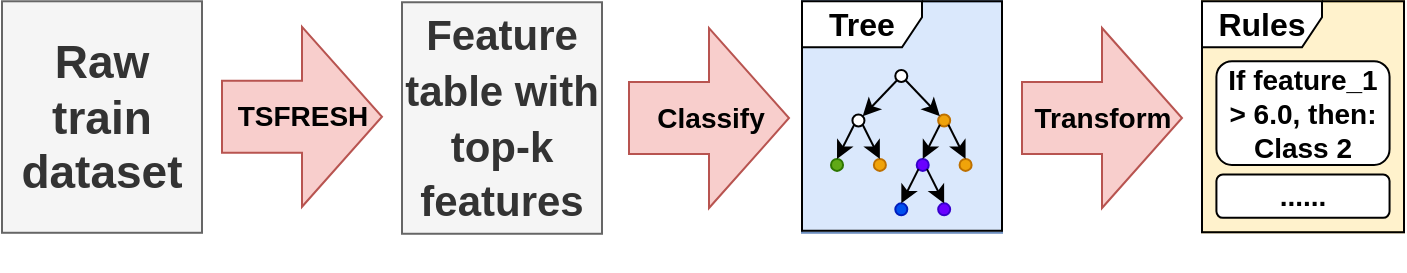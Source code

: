 <mxfile version="24.6.4" type="device">
  <diagram name="第 1 页" id="nJrsoBuCpC7NluPpUsMm">
    <mxGraphModel dx="1434" dy="738" grid="1" gridSize="10" guides="1" tooltips="1" connect="1" arrows="1" fold="1" page="1" pageScale="1" pageWidth="827" pageHeight="1169" math="0" shadow="0">
      <root>
        <mxCell id="0" />
        <mxCell id="1" parent="0" />
        <mxCell id="SC28a0FUbtJLOaRqLKhR-17" value="" style="group;fillColor=#dae8fc;strokeColor=#6c8ebf;movable=1;resizable=1;rotatable=1;deletable=1;editable=1;locked=0;connectable=1;" parent="1" vertex="1" connectable="0">
          <mxGeometry x="460" y="186.64" width="100" height="115.75" as="geometry" />
        </mxCell>
        <mxCell id="SC28a0FUbtJLOaRqLKhR-18" value="&lt;font size=&quot;1&quot; style=&quot;&quot;&gt;&lt;b style=&quot;font-size: 16px;&quot;&gt;Tree&lt;/b&gt;&lt;/font&gt;" style="shape=umlFrame;whiteSpace=wrap;html=1;pointerEvents=0;width=60;height=23;movable=1;resizable=1;rotatable=1;deletable=1;editable=1;locked=0;connectable=1;align=center;" parent="SC28a0FUbtJLOaRqLKhR-17" vertex="1">
          <mxGeometry width="100" height="114.793" as="geometry" />
        </mxCell>
        <mxCell id="SC28a0FUbtJLOaRqLKhR-2" value="Raw&lt;div style=&quot;font-size: 23px;&quot;&gt;&amp;nbsp;train&amp;nbsp;&lt;div style=&quot;font-size: 23px;&quot;&gt;dataset&lt;/div&gt;&lt;/div&gt;" style="rounded=0;whiteSpace=wrap;html=1;fillColor=#f5f5f5;fontColor=#333333;strokeColor=#666666;fontSize=23;fontStyle=1" parent="1" vertex="1">
          <mxGeometry x="60" y="186.64" width="100" height="115.75" as="geometry" />
        </mxCell>
        <mxCell id="SC28a0FUbtJLOaRqLKhR-41" value="" style="group;fillColor=#fff2cc;strokeColor=#d6b656;align=center;" parent="1" vertex="1" connectable="0">
          <mxGeometry x="660" y="186.64" width="101" height="115.5" as="geometry" />
        </mxCell>
        <mxCell id="SC28a0FUbtJLOaRqLKhR-43" value="&lt;b&gt;&lt;font style=&quot;font-size: 14px;&quot;&gt;If feature_1 &amp;gt; 6.0, then: Class 2&lt;/font&gt;&lt;/b&gt;" style="rounded=1;whiteSpace=wrap;html=1;fontSize=9;" parent="SC28a0FUbtJLOaRqLKhR-41" vertex="1">
          <mxGeometry x="7.21" y="30" width="86.57" height="51.81" as="geometry" />
        </mxCell>
        <mxCell id="SC28a0FUbtJLOaRqLKhR-44" value="&lt;font size=&quot;1&quot; style=&quot;&quot;&gt;&lt;b style=&quot;font-size: 16px;&quot;&gt;Rules&lt;/b&gt;&lt;/font&gt;" style="shape=umlFrame;whiteSpace=wrap;html=1;pointerEvents=0;width=60;height=23;align=center;" parent="SC28a0FUbtJLOaRqLKhR-41" vertex="1">
          <mxGeometry width="101" height="115.5" as="geometry" />
        </mxCell>
        <mxCell id="SC28a0FUbtJLOaRqLKhR-45" value="&lt;font style=&quot;font-size: 14px;&quot;&gt;&lt;b&gt;......&lt;/b&gt;&lt;/font&gt;" style="rounded=1;whiteSpace=wrap;html=1;" parent="SC28a0FUbtJLOaRqLKhR-41" vertex="1">
          <mxGeometry x="7.21" y="86.625" width="86.57" height="21.656" as="geometry" />
        </mxCell>
        <mxCell id="w4haLVSN5tzpoW-iEdVo-7" value="&lt;span style=&quot;text-wrap: wrap; font-size: 14px;&quot;&gt;&lt;b style=&quot;font-size: 14px;&quot;&gt;TSFRESH&lt;/b&gt;&lt;/span&gt;" style="html=1;shadow=0;dashed=0;align=center;verticalAlign=middle;shape=mxgraph.arrows2.arrow;dy=0.6;dx=40;notch=0;fillColor=#f8cecc;strokeColor=#b85450;fontSize=14;" parent="1" vertex="1">
          <mxGeometry x="170" y="199.39" width="80" height="90" as="geometry" />
        </mxCell>
        <mxCell id="w4haLVSN5tzpoW-iEdVo-8" value="&lt;span style=&quot;text-wrap: wrap; font-size: 14px;&quot;&gt;&lt;b style=&quot;font-size: 14px;&quot;&gt;Classify&lt;/b&gt;&lt;/span&gt;" style="html=1;shadow=0;dashed=0;align=center;verticalAlign=middle;shape=mxgraph.arrows2.arrow;dy=0.6;dx=40;notch=0;fillColor=#f8cecc;strokeColor=#b85450;fontSize=14;" parent="1" vertex="1">
          <mxGeometry x="373.5" y="200.01" width="80" height="90" as="geometry" />
        </mxCell>
        <mxCell id="w4haLVSN5tzpoW-iEdVo-9" value="&lt;span style=&quot;text-wrap: wrap;&quot;&gt;&lt;b&gt;&lt;font style=&quot;font-size: 14px;&quot;&gt;Transform&lt;/font&gt;&lt;/b&gt;&lt;/span&gt;" style="html=1;shadow=0;dashed=0;align=center;verticalAlign=middle;shape=mxgraph.arrows2.arrow;dy=0.6;dx=40;notch=0;fillColor=#f8cecc;strokeColor=#b85450;" parent="1" vertex="1">
          <mxGeometry x="570" y="200" width="80" height="90" as="geometry" />
        </mxCell>
        <mxCell id="q9e3ULdEx6T9BmxEK4TT-2" value="&lt;font style=&quot;font-size: 21px;&quot;&gt;Feature table with top-k features&lt;/font&gt;" style="rounded=0;whiteSpace=wrap;html=1;fillColor=#f5f5f5;fontColor=#333333;strokeColor=#666666;fontSize=23;fontStyle=1" vertex="1" parent="1">
          <mxGeometry x="260" y="187.13" width="100" height="115.75" as="geometry" />
        </mxCell>
        <mxCell id="SC28a0FUbtJLOaRqLKhR-19" value="" style="group" parent="1" vertex="1" connectable="0">
          <mxGeometry x="474.5" y="221" width="75" height="100" as="geometry" />
        </mxCell>
        <mxCell id="SC28a0FUbtJLOaRqLKhR-20" value="" style="ellipse;whiteSpace=wrap;html=1;aspect=fixed;" parent="SC28a0FUbtJLOaRqLKhR-19" vertex="1">
          <mxGeometry x="32.143" width="6.016" height="6.016" as="geometry" />
        </mxCell>
        <mxCell id="SC28a0FUbtJLOaRqLKhR-21" value="" style="ellipse;whiteSpace=wrap;html=1;aspect=fixed;" parent="SC28a0FUbtJLOaRqLKhR-19" vertex="1">
          <mxGeometry x="10.714" y="22.222" width="6.016" height="6.016" as="geometry" />
        </mxCell>
        <mxCell id="SC28a0FUbtJLOaRqLKhR-22" value="" style="ellipse;whiteSpace=wrap;html=1;aspect=fixed;fillColor=#f0a30a;fontColor=#000000;strokeColor=#BD7000;" parent="SC28a0FUbtJLOaRqLKhR-19" vertex="1">
          <mxGeometry x="53.571" y="22.222" width="6.016" height="6.016" as="geometry" />
        </mxCell>
        <mxCell id="SC28a0FUbtJLOaRqLKhR-23" value="" style="ellipse;whiteSpace=wrap;html=1;aspect=fixed;fillColor=#f0a30a;fontColor=#000000;strokeColor=#BD7000;" parent="SC28a0FUbtJLOaRqLKhR-19" vertex="1">
          <mxGeometry x="21.429" y="44.444" width="6.016" height="6.016" as="geometry" />
        </mxCell>
        <mxCell id="SC28a0FUbtJLOaRqLKhR-24" value="" style="ellipse;whiteSpace=wrap;html=1;aspect=fixed;fillColor=#60a917;fontColor=#ffffff;strokeColor=#2D7600;" parent="SC28a0FUbtJLOaRqLKhR-19" vertex="1">
          <mxGeometry y="44.444" width="6.016" height="6.016" as="geometry" />
        </mxCell>
        <mxCell id="SC28a0FUbtJLOaRqLKhR-25" value="" style="ellipse;whiteSpace=wrap;html=1;aspect=fixed;fillColor=#6a00ff;fontColor=#ffffff;strokeColor=#3700CC;" parent="SC28a0FUbtJLOaRqLKhR-19" vertex="1">
          <mxGeometry x="42.857" y="44.444" width="6.016" height="6.016" as="geometry" />
        </mxCell>
        <mxCell id="SC28a0FUbtJLOaRqLKhR-26" value="" style="ellipse;whiteSpace=wrap;html=1;aspect=fixed;fillColor=#0050ef;fontColor=#ffffff;strokeColor=#001DBC;" parent="SC28a0FUbtJLOaRqLKhR-19" vertex="1">
          <mxGeometry x="32.143" y="66.667" width="6.016" height="6.016" as="geometry" />
        </mxCell>
        <mxCell id="SC28a0FUbtJLOaRqLKhR-27" value="" style="ellipse;whiteSpace=wrap;html=1;aspect=fixed;fillColor=#6a00ff;fontColor=#ffffff;strokeColor=#3700CC;" parent="SC28a0FUbtJLOaRqLKhR-19" vertex="1">
          <mxGeometry x="53.571" y="66.667" width="6.016" height="6.016" as="geometry" />
        </mxCell>
        <mxCell id="SC28a0FUbtJLOaRqLKhR-28" value="" style="endArrow=classic;html=1;rounded=0;exitX=0;exitY=1;exitDx=0;exitDy=0;entryX=1;entryY=0;entryDx=0;entryDy=0;" parent="SC28a0FUbtJLOaRqLKhR-19" source="SC28a0FUbtJLOaRqLKhR-20" target="SC28a0FUbtJLOaRqLKhR-21" edge="1">
          <mxGeometry width="50" height="50" relative="1" as="geometry">
            <mxPoint x="60.714" y="37.037" as="sourcePoint" />
            <mxPoint x="117.857" y="148.148" as="targetPoint" />
          </mxGeometry>
        </mxCell>
        <mxCell id="SC28a0FUbtJLOaRqLKhR-29" value="" style="endArrow=classic;html=1;rounded=0;entryX=0;entryY=0;entryDx=0;entryDy=0;exitX=1;exitY=1;exitDx=0;exitDy=0;" parent="SC28a0FUbtJLOaRqLKhR-19" source="SC28a0FUbtJLOaRqLKhR-20" target="SC28a0FUbtJLOaRqLKhR-22" edge="1">
          <mxGeometry width="50" height="50" relative="1" as="geometry">
            <mxPoint x="37.5" y="10.185" as="sourcePoint" />
            <mxPoint x="27.143" y="31.111" as="targetPoint" />
          </mxGeometry>
        </mxCell>
        <mxCell id="SC28a0FUbtJLOaRqLKhR-30" value="" style="endArrow=classic;html=1;rounded=0;entryX=0.5;entryY=0;entryDx=0;entryDy=0;exitX=0;exitY=1;exitDx=0;exitDy=0;" parent="SC28a0FUbtJLOaRqLKhR-19" source="SC28a0FUbtJLOaRqLKhR-22" target="SC28a0FUbtJLOaRqLKhR-25" edge="1">
          <mxGeometry width="50" height="50" relative="1" as="geometry">
            <mxPoint x="49.286" y="31.852" as="sourcePoint" />
            <mxPoint x="62.857" y="45.926" as="targetPoint" />
          </mxGeometry>
        </mxCell>
        <mxCell id="SC28a0FUbtJLOaRqLKhR-31" value="" style="endArrow=classic;html=1;rounded=0;entryX=0.5;entryY=0;entryDx=0;entryDy=0;exitX=1;exitY=1;exitDx=0;exitDy=0;" parent="SC28a0FUbtJLOaRqLKhR-19" source="SC28a0FUbtJLOaRqLKhR-21" target="SC28a0FUbtJLOaRqLKhR-23" edge="1">
          <mxGeometry width="50" height="50" relative="1" as="geometry">
            <mxPoint x="55.714" y="24.444" as="sourcePoint" />
            <mxPoint x="69.286" y="38.519" as="targetPoint" />
          </mxGeometry>
        </mxCell>
        <mxCell id="SC28a0FUbtJLOaRqLKhR-32" value="" style="endArrow=classic;html=1;rounded=0;entryX=0.5;entryY=0;entryDx=0;entryDy=0;exitX=0;exitY=1;exitDx=0;exitDy=0;" parent="SC28a0FUbtJLOaRqLKhR-19" source="SC28a0FUbtJLOaRqLKhR-21" target="SC28a0FUbtJLOaRqLKhR-24" edge="1">
          <mxGeometry width="50" height="50" relative="1" as="geometry">
            <mxPoint x="27.143" y="39.259" as="sourcePoint" />
            <mxPoint x="34.286" y="51.852" as="targetPoint" />
          </mxGeometry>
        </mxCell>
        <mxCell id="SC28a0FUbtJLOaRqLKhR-33" value="" style="endArrow=classic;html=1;rounded=0;entryX=0.5;entryY=0;entryDx=0;entryDy=0;exitX=0;exitY=1;exitDx=0;exitDy=0;" parent="SC28a0FUbtJLOaRqLKhR-19" source="SC28a0FUbtJLOaRqLKhR-25" target="SC28a0FUbtJLOaRqLKhR-26" edge="1">
          <mxGeometry width="50" height="50" relative="1" as="geometry">
            <mxPoint x="27.143" y="39.259" as="sourcePoint" />
            <mxPoint x="34.286" y="51.852" as="targetPoint" />
          </mxGeometry>
        </mxCell>
        <mxCell id="SC28a0FUbtJLOaRqLKhR-34" value="" style="endArrow=classic;html=1;rounded=0;entryX=0.5;entryY=0;entryDx=0;entryDy=0;exitX=1;exitY=1;exitDx=0;exitDy=0;" parent="SC28a0FUbtJLOaRqLKhR-19" source="SC28a0FUbtJLOaRqLKhR-25" target="SC28a0FUbtJLOaRqLKhR-27" edge="1">
          <mxGeometry width="50" height="50" relative="1" as="geometry">
            <mxPoint x="34.286" y="46.667" as="sourcePoint" />
            <mxPoint x="41.429" y="59.259" as="targetPoint" />
          </mxGeometry>
        </mxCell>
        <mxCell id="SC28a0FUbtJLOaRqLKhR-35" value="" style="ellipse;whiteSpace=wrap;html=1;aspect=fixed;fillColor=#f0a30a;fontColor=#000000;strokeColor=#BD7000;" parent="SC28a0FUbtJLOaRqLKhR-19" vertex="1">
          <mxGeometry x="64.286" y="44.444" width="6.016" height="6.016" as="geometry" />
        </mxCell>
        <mxCell id="SC28a0FUbtJLOaRqLKhR-36" value="" style="endArrow=classic;html=1;rounded=0;entryX=0.5;entryY=0;entryDx=0;entryDy=0;exitX=1;exitY=1;exitDx=0;exitDy=0;" parent="SC28a0FUbtJLOaRqLKhR-19" source="SC28a0FUbtJLOaRqLKhR-22" target="SC28a0FUbtJLOaRqLKhR-35" edge="1">
          <mxGeometry width="50" height="50" relative="1" as="geometry">
            <mxPoint x="62.143" y="39.259" as="sourcePoint" />
            <mxPoint x="55.714" y="51.852" as="targetPoint" />
          </mxGeometry>
        </mxCell>
      </root>
    </mxGraphModel>
  </diagram>
</mxfile>
